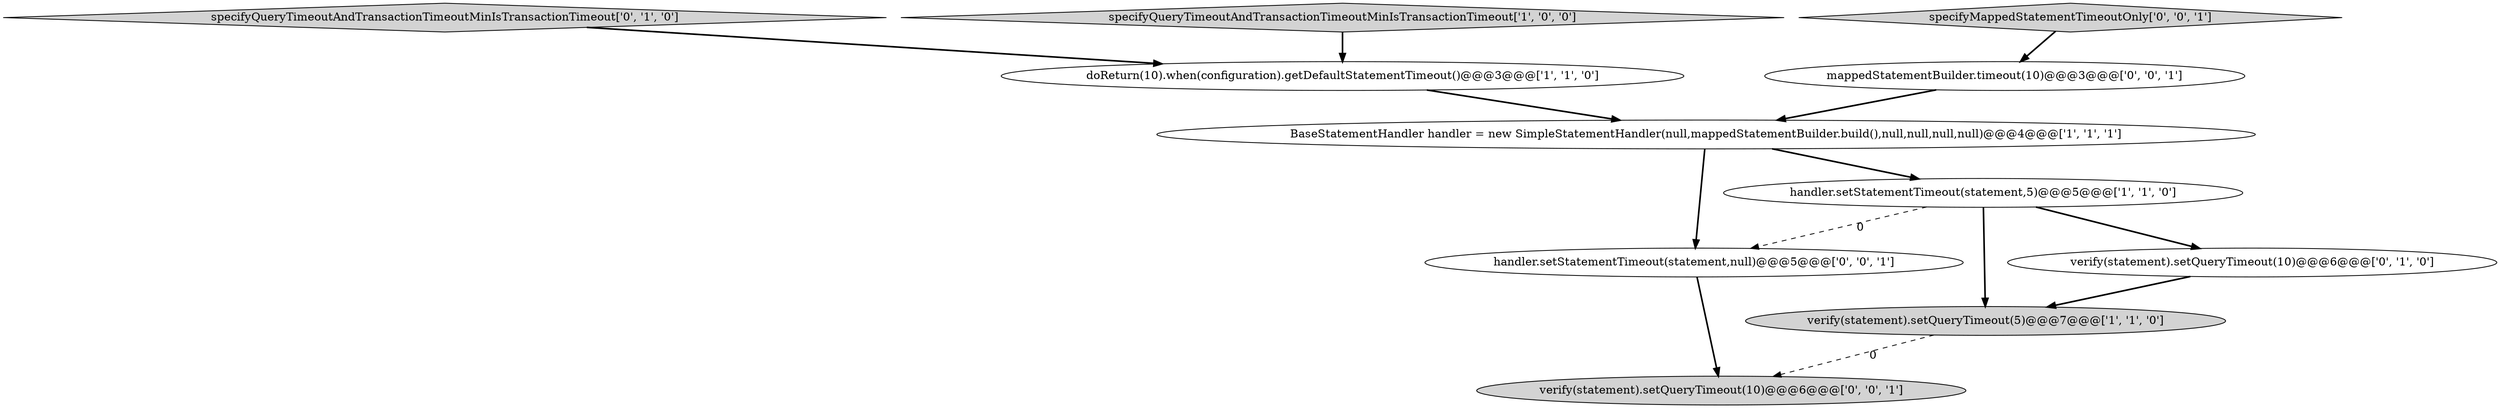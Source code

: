 digraph {
8 [style = filled, label = "mappedStatementBuilder.timeout(10)@@@3@@@['0', '0', '1']", fillcolor = white, shape = ellipse image = "AAA0AAABBB3BBB"];
5 [style = filled, label = "specifyQueryTimeoutAndTransactionTimeoutMinIsTransactionTimeout['0', '1', '0']", fillcolor = lightgray, shape = diamond image = "AAA0AAABBB2BBB"];
9 [style = filled, label = "handler.setStatementTimeout(statement,null)@@@5@@@['0', '0', '1']", fillcolor = white, shape = ellipse image = "AAA0AAABBB3BBB"];
10 [style = filled, label = "specifyMappedStatementTimeoutOnly['0', '0', '1']", fillcolor = lightgray, shape = diamond image = "AAA0AAABBB3BBB"];
4 [style = filled, label = "specifyQueryTimeoutAndTransactionTimeoutMinIsTransactionTimeout['1', '0', '0']", fillcolor = lightgray, shape = diamond image = "AAA0AAABBB1BBB"];
7 [style = filled, label = "verify(statement).setQueryTimeout(10)@@@6@@@['0', '0', '1']", fillcolor = lightgray, shape = ellipse image = "AAA0AAABBB3BBB"];
3 [style = filled, label = "handler.setStatementTimeout(statement,5)@@@5@@@['1', '1', '0']", fillcolor = white, shape = ellipse image = "AAA0AAABBB1BBB"];
0 [style = filled, label = "verify(statement).setQueryTimeout(5)@@@7@@@['1', '1', '0']", fillcolor = lightgray, shape = ellipse image = "AAA0AAABBB1BBB"];
1 [style = filled, label = "doReturn(10).when(configuration).getDefaultStatementTimeout()@@@3@@@['1', '1', '0']", fillcolor = white, shape = ellipse image = "AAA0AAABBB1BBB"];
6 [style = filled, label = "verify(statement).setQueryTimeout(10)@@@6@@@['0', '1', '0']", fillcolor = white, shape = ellipse image = "AAA1AAABBB2BBB"];
2 [style = filled, label = "BaseStatementHandler handler = new SimpleStatementHandler(null,mappedStatementBuilder.build(),null,null,null,null)@@@4@@@['1', '1', '1']", fillcolor = white, shape = ellipse image = "AAA0AAABBB1BBB"];
6->0 [style = bold, label=""];
2->9 [style = bold, label=""];
10->8 [style = bold, label=""];
8->2 [style = bold, label=""];
0->7 [style = dashed, label="0"];
3->0 [style = bold, label=""];
1->2 [style = bold, label=""];
3->9 [style = dashed, label="0"];
2->3 [style = bold, label=""];
4->1 [style = bold, label=""];
9->7 [style = bold, label=""];
3->6 [style = bold, label=""];
5->1 [style = bold, label=""];
}
